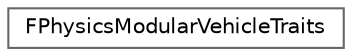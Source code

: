 digraph "Graphical Class Hierarchy"
{
 // INTERACTIVE_SVG=YES
 // LATEX_PDF_SIZE
  bgcolor="transparent";
  edge [fontname=Helvetica,fontsize=10,labelfontname=Helvetica,labelfontsize=10];
  node [fontname=Helvetica,fontsize=10,shape=box,height=0.2,width=0.4];
  rankdir="LR";
  Node0 [id="Node000000",label="FPhysicsModularVehicleTraits",height=0.2,width=0.4,color="grey40", fillcolor="white", style="filled",URL="$dc/d0a/structFPhysicsModularVehicleTraits.html",tooltip=" "];
}
